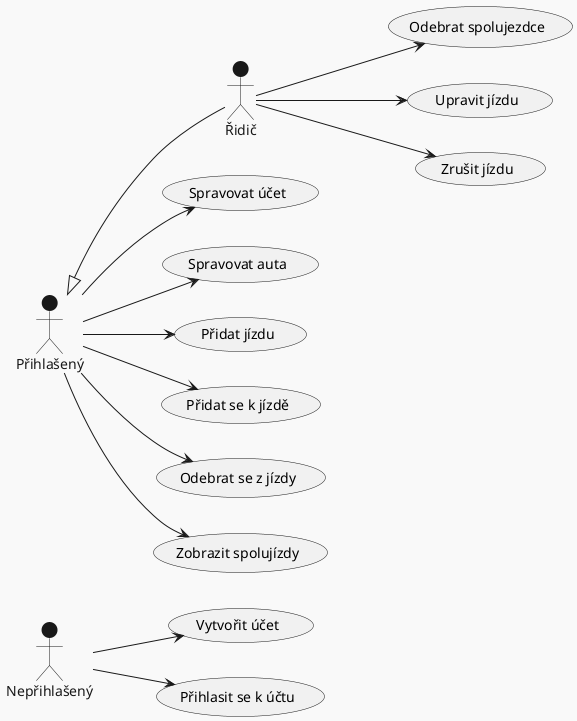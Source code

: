 @startuml usecase
!theme mars

left to right direction
actor Nepřihlašený as guest
actor Přihlašený as user
actor Řidič as driver
user <|-- driver

guest --> (Vytvořit účet)
guest --> (Přihlasit se k účtu)

user --> (Spravovat účet)
user --> (Spravovat auta)
user --> (Přidat jízdu)
user --> (Přidat se k jízdě)
user --> (Odebrat se z jízdy)
user --> (Zobrazit spolujízdy)

driver --> (Odebrat spolujezdce)
driver --> (Upravit jízdu)
driver --> (Zrušit jízdu)
@enduml